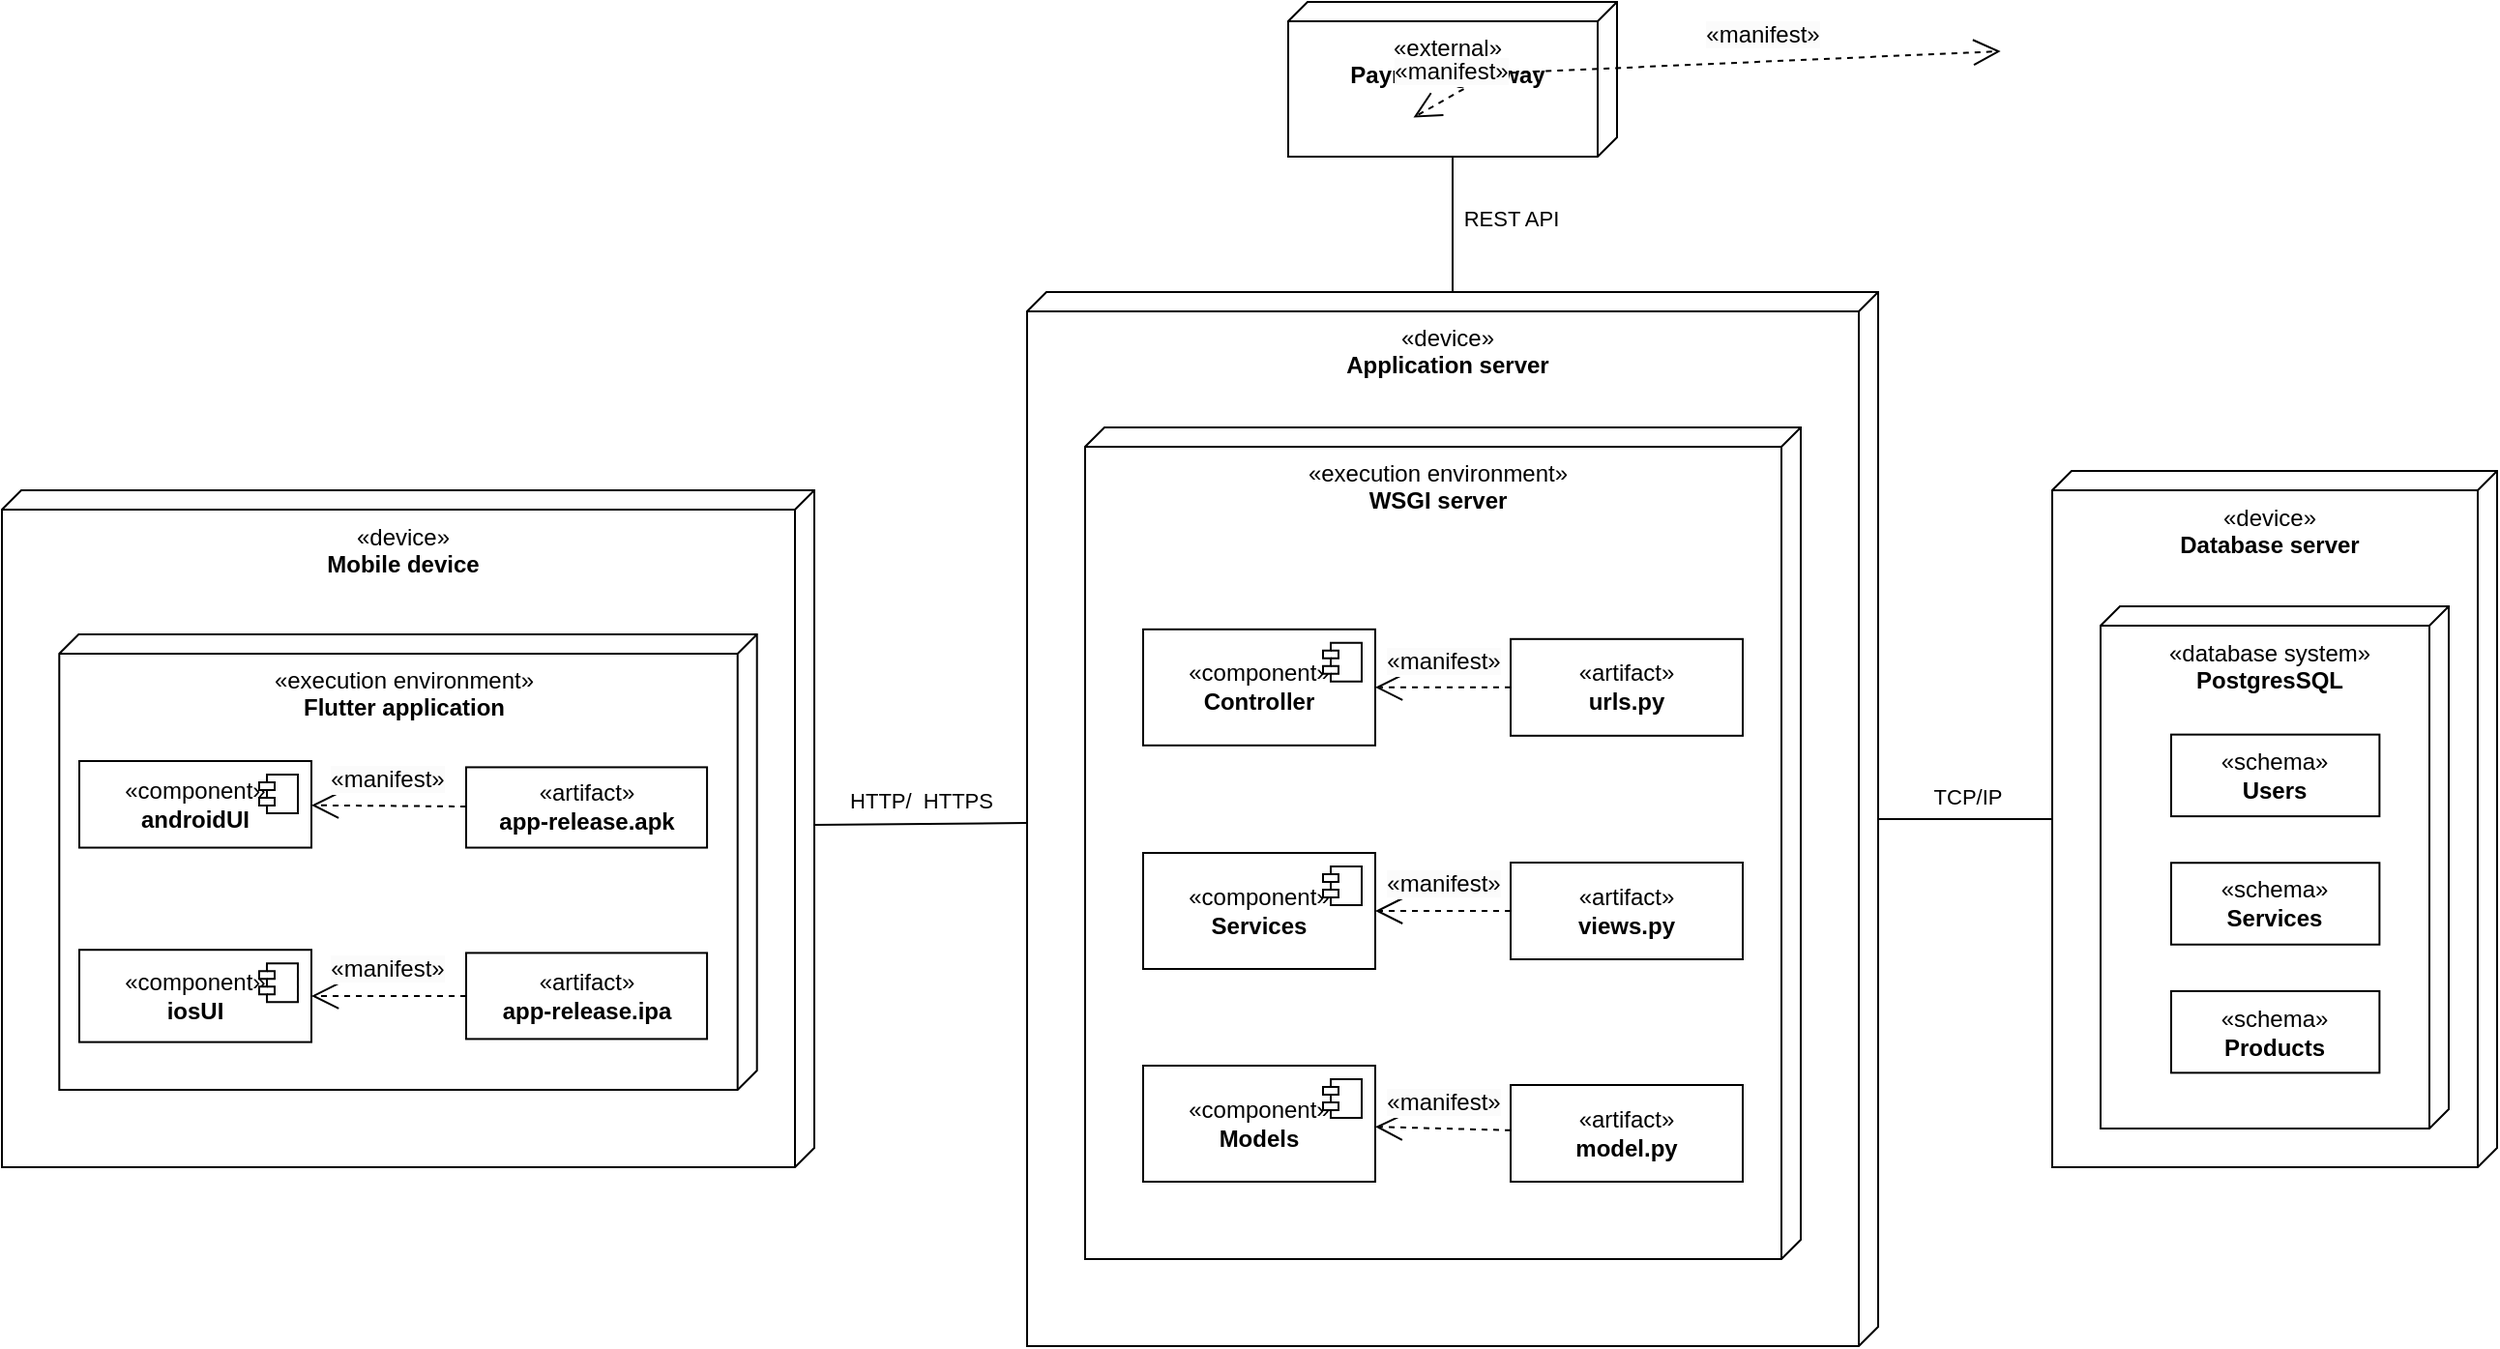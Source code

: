 <mxfile version="24.8.2">
  <diagram name="Page-1" id="Zofs04m2fMbGt7xmjwqV">
    <mxGraphModel dx="2735" dy="1244" grid="1" gridSize="10" guides="1" tooltips="1" connect="1" arrows="1" fold="1" page="1" pageScale="1" pageWidth="827" pageHeight="1169" math="0" shadow="0">
      <root>
        <mxCell id="0" />
        <mxCell id="1" parent="0" />
        <mxCell id="WG5gfJBIS_Pp4yApW_4x-1" value="«device»&lt;br&gt;&lt;div&gt;&lt;b&gt;Database server&lt;/b&gt;&lt;/div&gt;" style="verticalAlign=top;align=center;shape=cube;size=10;direction=south;fontStyle=0;html=1;boundedLbl=1;spacingLeft=5;whiteSpace=wrap;" vertex="1" parent="1">
          <mxGeometry x="390" y="422.5" width="230" height="360" as="geometry" />
        </mxCell>
        <mxCell id="WG5gfJBIS_Pp4yApW_4x-2" value="«database system»&lt;br&gt;&lt;div&gt;&lt;b&gt;PostgresSQL&lt;/b&gt;&lt;/div&gt;" style="verticalAlign=top;align=center;shape=cube;size=10;direction=south;html=1;boundedLbl=1;spacingLeft=5;whiteSpace=wrap;" vertex="1" parent="WG5gfJBIS_Pp4yApW_4x-1">
          <mxGeometry width="180" height="270" relative="1" as="geometry">
            <mxPoint x="25" y="70" as="offset" />
          </mxGeometry>
        </mxCell>
        <mxCell id="WG5gfJBIS_Pp4yApW_4x-3" value="«schema»&lt;br&gt;&lt;b&gt;Users&lt;/b&gt;" style="html=1;dropTarget=0;whiteSpace=wrap;" vertex="1" parent="WG5gfJBIS_Pp4yApW_4x-1">
          <mxGeometry x="61.475" y="136.317" width="107.717" height="42.243" as="geometry" />
        </mxCell>
        <mxCell id="WG5gfJBIS_Pp4yApW_4x-19" value="«schema»&lt;br&gt;&lt;b&gt;Services&lt;/b&gt;" style="html=1;dropTarget=0;whiteSpace=wrap;" vertex="1" parent="WG5gfJBIS_Pp4yApW_4x-1">
          <mxGeometry x="61.475" y="202.631" width="107.717" height="42.243" as="geometry" />
        </mxCell>
        <mxCell id="WG5gfJBIS_Pp4yApW_4x-20" value="«schema»&lt;br&gt;&lt;b&gt;Products&lt;/b&gt;" style="html=1;dropTarget=0;whiteSpace=wrap;" vertex="1" parent="WG5gfJBIS_Pp4yApW_4x-1">
          <mxGeometry x="61.475" y="268.946" width="107.717" height="42.243" as="geometry" />
        </mxCell>
        <mxCell id="WG5gfJBIS_Pp4yApW_4x-23" value="&lt;span style=&quot;&quot;&gt;«device»&lt;/span&gt;&lt;br style=&quot;&quot;&gt;&lt;div style=&quot;&quot;&gt;&lt;b&gt;Application server&lt;/b&gt;&lt;/div&gt;" style="verticalAlign=top;align=center;shape=cube;size=10;direction=south;fontStyle=0;html=1;boundedLbl=1;spacingLeft=5;whiteSpace=wrap;" vertex="1" parent="1">
          <mxGeometry x="-140" y="330" width="440" height="545" as="geometry" />
        </mxCell>
        <mxCell id="WG5gfJBIS_Pp4yApW_4x-25" value="«execution environment»&lt;u&gt;&lt;br&gt;&lt;/u&gt;&lt;div&gt;&lt;b&gt;WSGI server&lt;/b&gt;&lt;/div&gt;" style="verticalAlign=top;align=center;shape=cube;size=10;direction=south;html=1;boundedLbl=1;spacingLeft=5;whiteSpace=wrap;" vertex="1" parent="WG5gfJBIS_Pp4yApW_4x-23">
          <mxGeometry x="30" y="70" width="370" height="430" as="geometry" />
        </mxCell>
        <mxCell id="WG5gfJBIS_Pp4yApW_4x-43" value="«component»&lt;br&gt;&lt;b&gt;Controller&lt;/b&gt;" style="html=1;dropTarget=0;whiteSpace=wrap;" vertex="1" parent="WG5gfJBIS_Pp4yApW_4x-23">
          <mxGeometry x="60" y="174.41" width="120" height="60" as="geometry" />
        </mxCell>
        <mxCell id="WG5gfJBIS_Pp4yApW_4x-44" value="" style="shape=module;jettyWidth=8;jettyHeight=4;" vertex="1" parent="WG5gfJBIS_Pp4yApW_4x-43">
          <mxGeometry x="1" width="20" height="20" relative="1" as="geometry">
            <mxPoint x="-27" y="7" as="offset" />
          </mxGeometry>
        </mxCell>
        <mxCell id="WG5gfJBIS_Pp4yApW_4x-45" value="«component»&lt;br&gt;&lt;b&gt;Services&lt;/b&gt;" style="html=1;dropTarget=0;whiteSpace=wrap;" vertex="1" parent="WG5gfJBIS_Pp4yApW_4x-23">
          <mxGeometry x="60" y="290" width="120" height="60" as="geometry" />
        </mxCell>
        <mxCell id="WG5gfJBIS_Pp4yApW_4x-46" value="" style="shape=module;jettyWidth=8;jettyHeight=4;" vertex="1" parent="WG5gfJBIS_Pp4yApW_4x-45">
          <mxGeometry x="1" width="20" height="20" relative="1" as="geometry">
            <mxPoint x="-27" y="7" as="offset" />
          </mxGeometry>
        </mxCell>
        <mxCell id="WG5gfJBIS_Pp4yApW_4x-47" value="«component»&lt;br&gt;&lt;b&gt;Models&lt;/b&gt;" style="html=1;dropTarget=0;whiteSpace=wrap;" vertex="1" parent="WG5gfJBIS_Pp4yApW_4x-23">
          <mxGeometry x="60" y="400" width="120" height="60" as="geometry" />
        </mxCell>
        <mxCell id="WG5gfJBIS_Pp4yApW_4x-48" value="" style="shape=module;jettyWidth=8;jettyHeight=4;" vertex="1" parent="WG5gfJBIS_Pp4yApW_4x-47">
          <mxGeometry x="1" width="20" height="20" relative="1" as="geometry">
            <mxPoint x="-27" y="7" as="offset" />
          </mxGeometry>
        </mxCell>
        <mxCell id="WG5gfJBIS_Pp4yApW_4x-49" value="«artifact»&lt;br&gt;&lt;b&gt;urls.py&lt;/b&gt;" style="html=1;align=center;verticalAlign=middle;dashed=0;whiteSpace=wrap;" vertex="1" parent="WG5gfJBIS_Pp4yApW_4x-23">
          <mxGeometry x="250" y="179.41" width="120" height="50" as="geometry" />
        </mxCell>
        <mxCell id="WG5gfJBIS_Pp4yApW_4x-50" value="«artifact»&lt;br&gt;&lt;b&gt;views.py&lt;/b&gt;" style="html=1;align=center;verticalAlign=middle;dashed=0;whiteSpace=wrap;" vertex="1" parent="WG5gfJBIS_Pp4yApW_4x-23">
          <mxGeometry x="250" y="295" width="120" height="50" as="geometry" />
        </mxCell>
        <mxCell id="WG5gfJBIS_Pp4yApW_4x-51" value="«artifact»&lt;br&gt;&lt;b&gt;model.py&lt;/b&gt;" style="html=1;align=center;verticalAlign=middle;dashed=0;whiteSpace=wrap;" vertex="1" parent="WG5gfJBIS_Pp4yApW_4x-23">
          <mxGeometry x="250" y="410" width="120" height="50" as="geometry" />
        </mxCell>
        <mxCell id="WG5gfJBIS_Pp4yApW_4x-52" value="" style="endArrow=open;endSize=12;dashed=1;html=1;rounded=0;" edge="1" parent="WG5gfJBIS_Pp4yApW_4x-23" source="WG5gfJBIS_Pp4yApW_4x-49" target="WG5gfJBIS_Pp4yApW_4x-43">
          <mxGeometry width="160" relative="1" as="geometry">
            <mxPoint x="100" y="290" as="sourcePoint" />
            <mxPoint x="260" y="290" as="targetPoint" />
          </mxGeometry>
        </mxCell>
        <mxCell id="WG5gfJBIS_Pp4yApW_4x-53" value="&lt;span style=&quot;font-size: 12px; white-space: normal; background-color: rgb(251, 251, 251);&quot;&gt;«manifest»&lt;/span&gt;" style="edgeLabel;html=1;align=center;verticalAlign=middle;resizable=0;points=[];" vertex="1" connectable="0" parent="WG5gfJBIS_Pp4yApW_4x-52">
          <mxGeometry x="0.071" relative="1" as="geometry">
            <mxPoint x="2" y="-14" as="offset" />
          </mxGeometry>
        </mxCell>
        <mxCell id="WG5gfJBIS_Pp4yApW_4x-54" value="" style="endArrow=open;endSize=12;dashed=1;html=1;rounded=0;" edge="1" parent="WG5gfJBIS_Pp4yApW_4x-23" source="WG5gfJBIS_Pp4yApW_4x-50" target="WG5gfJBIS_Pp4yApW_4x-45">
          <mxGeometry width="160" relative="1" as="geometry">
            <mxPoint x="260" y="214" as="sourcePoint" />
            <mxPoint x="190" y="214" as="targetPoint" />
          </mxGeometry>
        </mxCell>
        <mxCell id="WG5gfJBIS_Pp4yApW_4x-55" value="&lt;span style=&quot;font-size: 12px; white-space: normal; background-color: rgb(251, 251, 251);&quot;&gt;«manifest»&lt;/span&gt;" style="edgeLabel;html=1;align=center;verticalAlign=middle;resizable=0;points=[];" vertex="1" connectable="0" parent="WG5gfJBIS_Pp4yApW_4x-54">
          <mxGeometry x="0.071" relative="1" as="geometry">
            <mxPoint x="2" y="-14" as="offset" />
          </mxGeometry>
        </mxCell>
        <mxCell id="WG5gfJBIS_Pp4yApW_4x-56" value="" style="endArrow=open;endSize=12;dashed=1;html=1;rounded=0;" edge="1" parent="WG5gfJBIS_Pp4yApW_4x-23" source="WG5gfJBIS_Pp4yApW_4x-51" target="WG5gfJBIS_Pp4yApW_4x-47">
          <mxGeometry width="160" relative="1" as="geometry">
            <mxPoint x="270" y="224" as="sourcePoint" />
            <mxPoint x="200" y="224" as="targetPoint" />
          </mxGeometry>
        </mxCell>
        <mxCell id="WG5gfJBIS_Pp4yApW_4x-57" value="&lt;span style=&quot;font-size: 12px; white-space: normal; background-color: rgb(251, 251, 251);&quot;&gt;«manifest»&lt;/span&gt;" style="edgeLabel;html=1;align=center;verticalAlign=middle;resizable=0;points=[];" vertex="1" connectable="0" parent="WG5gfJBIS_Pp4yApW_4x-56">
          <mxGeometry x="0.071" relative="1" as="geometry">
            <mxPoint x="2" y="-14" as="offset" />
          </mxGeometry>
        </mxCell>
        <mxCell id="WG5gfJBIS_Pp4yApW_4x-31" value="" style="endArrow=none;html=1;rounded=0;" edge="1" parent="1" source="WG5gfJBIS_Pp4yApW_4x-23" target="WG5gfJBIS_Pp4yApW_4x-1">
          <mxGeometry relative="1" as="geometry">
            <mxPoint x="90" y="650" as="sourcePoint" />
            <mxPoint x="250" y="650" as="targetPoint" />
          </mxGeometry>
        </mxCell>
        <mxCell id="WG5gfJBIS_Pp4yApW_4x-34" value="TCP/IP" style="edgeLabel;html=1;align=center;verticalAlign=middle;resizable=0;points=[];" vertex="1" connectable="0" parent="WG5gfJBIS_Pp4yApW_4x-31">
          <mxGeometry x="-0.075" y="2" relative="1" as="geometry">
            <mxPoint x="4" y="-10" as="offset" />
          </mxGeometry>
        </mxCell>
        <mxCell id="WG5gfJBIS_Pp4yApW_4x-35" value="" style="endArrow=none;html=1;rounded=0;" edge="1" parent="1" source="WG5gfJBIS_Pp4yApW_4x-39" target="WG5gfJBIS_Pp4yApW_4x-23">
          <mxGeometry relative="1" as="geometry">
            <mxPoint x="-220" y="602.5" as="sourcePoint" />
            <mxPoint x="390" y="613" as="targetPoint" />
          </mxGeometry>
        </mxCell>
        <mxCell id="WG5gfJBIS_Pp4yApW_4x-36" value="HTTP/ &amp;nbsp;HTTPS" style="edgeLabel;html=1;align=center;verticalAlign=middle;resizable=0;points=[];" vertex="1" connectable="0" parent="WG5gfJBIS_Pp4yApW_4x-35">
          <mxGeometry x="-0.075" y="2" relative="1" as="geometry">
            <mxPoint x="4" y="-10" as="offset" />
          </mxGeometry>
        </mxCell>
        <mxCell id="WG5gfJBIS_Pp4yApW_4x-39" value="«device»&lt;br&gt;&lt;div&gt;&lt;b&gt;Mobile device&lt;/b&gt;&lt;/div&gt;" style="verticalAlign=top;align=center;shape=cube;size=10;direction=south;fontStyle=0;html=1;boundedLbl=1;spacingLeft=5;whiteSpace=wrap;" vertex="1" parent="1">
          <mxGeometry x="-670" y="432.5" width="420" height="350" as="geometry" />
        </mxCell>
        <mxCell id="WG5gfJBIS_Pp4yApW_4x-40" value="«execution environment»&lt;br&gt;&lt;div&gt;&lt;b&gt;Flutter application&lt;/b&gt;&lt;/div&gt;" style="verticalAlign=top;align=center;shape=cube;size=10;direction=south;html=1;boundedLbl=1;spacingLeft=5;whiteSpace=wrap;" vertex="1" parent="WG5gfJBIS_Pp4yApW_4x-39">
          <mxGeometry x="29.65" y="74.47" width="360.7" height="235.53" as="geometry" />
        </mxCell>
        <mxCell id="WG5gfJBIS_Pp4yApW_4x-71" value="«component»&lt;br&gt;&lt;b&gt;androidUI&lt;/b&gt;" style="html=1;dropTarget=0;whiteSpace=wrap;" vertex="1" parent="WG5gfJBIS_Pp4yApW_4x-39">
          <mxGeometry x="40" y="140" width="120" height="44.77" as="geometry" />
        </mxCell>
        <mxCell id="WG5gfJBIS_Pp4yApW_4x-72" value="" style="shape=module;jettyWidth=8;jettyHeight=4;" vertex="1" parent="WG5gfJBIS_Pp4yApW_4x-71">
          <mxGeometry x="1" width="20" height="20" relative="1" as="geometry">
            <mxPoint x="-27" y="7" as="offset" />
          </mxGeometry>
        </mxCell>
        <mxCell id="WG5gfJBIS_Pp4yApW_4x-76" value="«artifact»&lt;br&gt;&lt;b&gt;app-release.apk&lt;/b&gt;" style="html=1;align=center;verticalAlign=middle;dashed=0;whiteSpace=wrap;" vertex="1" parent="WG5gfJBIS_Pp4yApW_4x-39">
          <mxGeometry x="240" y="143.21" width="124.54" height="41.56" as="geometry" />
        </mxCell>
        <mxCell id="WG5gfJBIS_Pp4yApW_4x-77" value="«component»&lt;br&gt;&lt;b&gt;iosUI&lt;/b&gt;" style="html=1;dropTarget=0;whiteSpace=wrap;" vertex="1" parent="WG5gfJBIS_Pp4yApW_4x-39">
          <mxGeometry x="40" y="237.61" width="119.99" height="47.7" as="geometry" />
        </mxCell>
        <mxCell id="WG5gfJBIS_Pp4yApW_4x-78" value="" style="shape=module;jettyWidth=8;jettyHeight=4;" vertex="1" parent="WG5gfJBIS_Pp4yApW_4x-77">
          <mxGeometry x="1" width="20" height="20" relative="1" as="geometry">
            <mxPoint x="-27" y="7" as="offset" />
          </mxGeometry>
        </mxCell>
        <mxCell id="WG5gfJBIS_Pp4yApW_4x-79" value="«artifact»&lt;br&gt;&lt;b&gt;app-release.ipa&lt;/b&gt;" style="html=1;align=center;verticalAlign=middle;dashed=0;whiteSpace=wrap;" vertex="1" parent="WG5gfJBIS_Pp4yApW_4x-39">
          <mxGeometry x="240" y="239.21" width="124.54" height="44.5" as="geometry" />
        </mxCell>
        <mxCell id="WG5gfJBIS_Pp4yApW_4x-80" value="" style="endArrow=open;endSize=12;dashed=1;html=1;rounded=0;" edge="1" parent="WG5gfJBIS_Pp4yApW_4x-39" source="WG5gfJBIS_Pp4yApW_4x-76" target="WG5gfJBIS_Pp4yApW_4x-71">
          <mxGeometry width="160" relative="1" as="geometry">
            <mxPoint x="980" y="111.5" as="sourcePoint" />
            <mxPoint x="910" y="111.5" as="targetPoint" />
          </mxGeometry>
        </mxCell>
        <mxCell id="WG5gfJBIS_Pp4yApW_4x-81" value="&lt;span style=&quot;font-size: 12px; white-space: normal; background-color: rgb(251, 251, 251);&quot;&gt;«manifest»&lt;/span&gt;" style="edgeLabel;html=1;align=center;verticalAlign=middle;resizable=0;points=[];" vertex="1" connectable="0" parent="WG5gfJBIS_Pp4yApW_4x-80">
          <mxGeometry x="0.071" relative="1" as="geometry">
            <mxPoint x="2" y="-14" as="offset" />
          </mxGeometry>
        </mxCell>
        <mxCell id="WG5gfJBIS_Pp4yApW_4x-82" value="" style="endArrow=open;endSize=12;dashed=1;html=1;rounded=0;" edge="1" parent="WG5gfJBIS_Pp4yApW_4x-39" source="WG5gfJBIS_Pp4yApW_4x-79" target="WG5gfJBIS_Pp4yApW_4x-77">
          <mxGeometry width="160" relative="1" as="geometry">
            <mxPoint x="250" y="171" as="sourcePoint" />
            <mxPoint x="170" y="172" as="targetPoint" />
          </mxGeometry>
        </mxCell>
        <mxCell id="WG5gfJBIS_Pp4yApW_4x-83" value="&lt;span style=&quot;font-size: 12px; white-space: normal; background-color: rgb(251, 251, 251);&quot;&gt;«manifest»&lt;/span&gt;" style="edgeLabel;html=1;align=center;verticalAlign=middle;resizable=0;points=[];" vertex="1" connectable="0" parent="WG5gfJBIS_Pp4yApW_4x-82">
          <mxGeometry x="0.071" relative="1" as="geometry">
            <mxPoint x="2" y="-14" as="offset" />
          </mxGeometry>
        </mxCell>
        <mxCell id="WG5gfJBIS_Pp4yApW_4x-84" value="«external»&lt;br&gt;&lt;div&gt;&lt;b&gt;Payment gateway&lt;/b&gt;&lt;/div&gt;" style="verticalAlign=top;align=center;shape=cube;size=10;direction=south;fontStyle=0;html=1;boundedLbl=1;spacingLeft=5;whiteSpace=wrap;" vertex="1" parent="1">
          <mxGeometry x="-5" y="180" width="170" height="80" as="geometry" />
        </mxCell>
        <mxCell id="WG5gfJBIS_Pp4yApW_4x-92" value="" style="endArrow=open;endSize=12;dashed=1;html=1;rounded=0;" edge="1" parent="WG5gfJBIS_Pp4yApW_4x-84" target="WG5gfJBIS_Pp4yApW_4x-86">
          <mxGeometry width="160" relative="1" as="geometry">
            <mxPoint x="97.143" y="37.37" as="sourcePoint" />
            <mxPoint x="368.333" y="25.486" as="targetPoint" />
          </mxGeometry>
        </mxCell>
        <mxCell id="WG5gfJBIS_Pp4yApW_4x-93" value="&lt;span style=&quot;font-size: 12px; white-space: normal; background-color: rgb(251, 251, 251);&quot;&gt;«manifest»&lt;/span&gt;" style="edgeLabel;html=1;align=center;verticalAlign=middle;resizable=0;points=[];" vertex="1" connectable="0" parent="WG5gfJBIS_Pp4yApW_4x-92">
          <mxGeometry x="0.071" relative="1" as="geometry">
            <mxPoint x="2" y="-14" as="offset" />
          </mxGeometry>
        </mxCell>
        <mxCell id="WG5gfJBIS_Pp4yApW_4x-94" value="" style="endArrow=open;endSize=12;dashed=1;html=1;rounded=0;" edge="1" parent="WG5gfJBIS_Pp4yApW_4x-84" source="WG5gfJBIS_Pp4yApW_4x-91">
          <mxGeometry width="160" relative="1" as="geometry">
            <mxPoint x="101.19" y="39.086" as="sourcePoint" />
            <mxPoint x="64.758" y="59.762" as="targetPoint" />
          </mxGeometry>
        </mxCell>
        <mxCell id="WG5gfJBIS_Pp4yApW_4x-95" value="&lt;span style=&quot;font-size: 12px; white-space: normal; background-color: rgb(251, 251, 251);&quot;&gt;«manifest»&lt;/span&gt;" style="edgeLabel;html=1;align=center;verticalAlign=middle;resizable=0;points=[];" vertex="1" connectable="0" parent="WG5gfJBIS_Pp4yApW_4x-94">
          <mxGeometry x="0.071" relative="1" as="geometry">
            <mxPoint x="2" y="-14" as="offset" />
          </mxGeometry>
        </mxCell>
        <mxCell id="WG5gfJBIS_Pp4yApW_4x-96" value="" style="endArrow=none;html=1;rounded=0;" edge="1" parent="1" source="WG5gfJBIS_Pp4yApW_4x-84" target="WG5gfJBIS_Pp4yApW_4x-23">
          <mxGeometry relative="1" as="geometry">
            <mxPoint x="-430" y="615" as="sourcePoint" />
            <mxPoint x="-320" y="613" as="targetPoint" />
          </mxGeometry>
        </mxCell>
        <mxCell id="WG5gfJBIS_Pp4yApW_4x-97" value="REST API" style="edgeLabel;html=1;align=center;verticalAlign=middle;resizable=0;points=[];" vertex="1" connectable="0" parent="WG5gfJBIS_Pp4yApW_4x-96">
          <mxGeometry x="-0.075" y="2" relative="1" as="geometry">
            <mxPoint x="28" y="-1" as="offset" />
          </mxGeometry>
        </mxCell>
      </root>
    </mxGraphModel>
  </diagram>
</mxfile>

